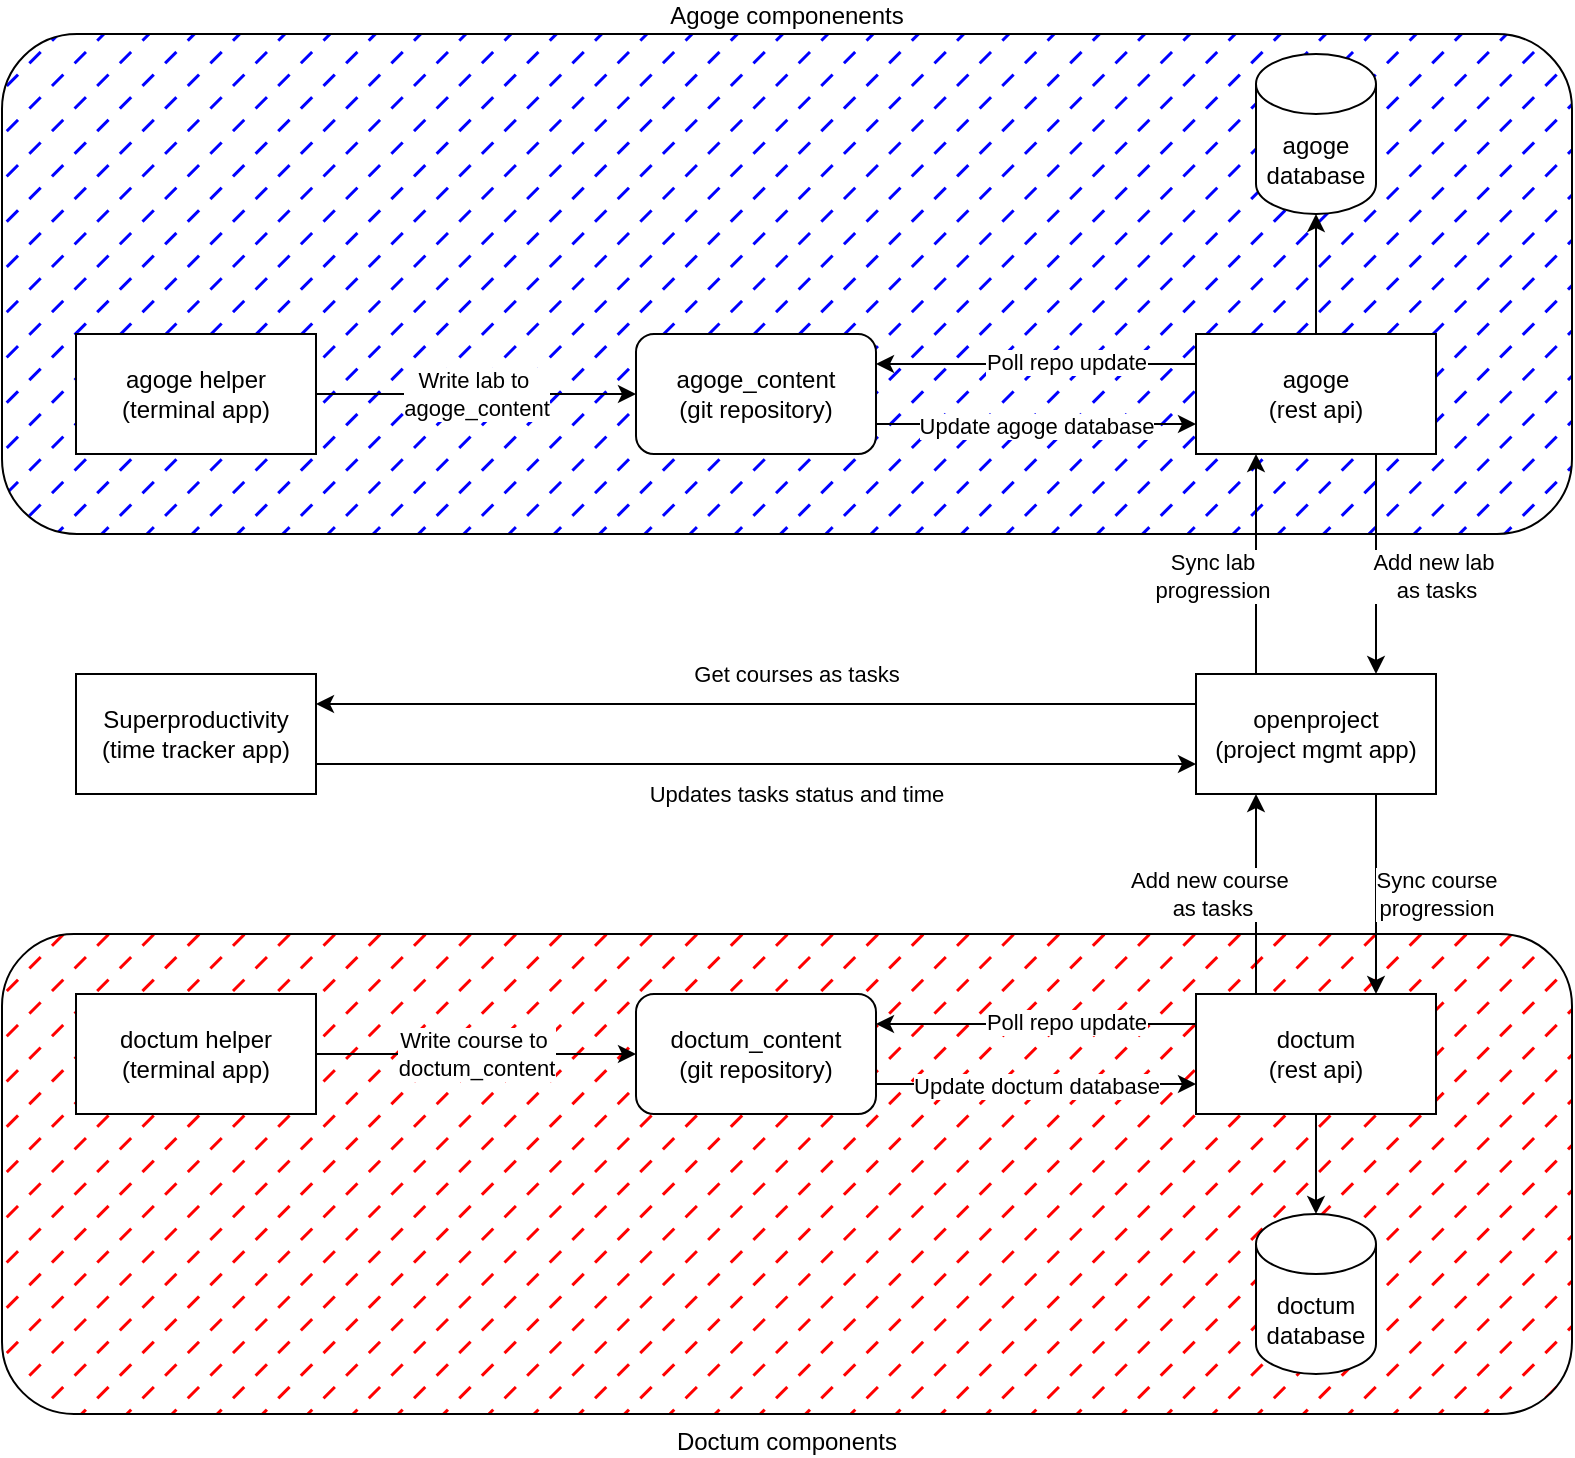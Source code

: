 <mxfile>
    <diagram id="BKm9MzX0DagpvL-ARP57" name="Page-1">
        <mxGraphModel dx="2064" dy="947" grid="1" gridSize="10" guides="1" tooltips="1" connect="1" arrows="1" fold="1" page="1" pageScale="1" pageWidth="850" pageHeight="1100" math="0" shadow="0">
            <root>
                <mxCell id="0"/>
                <mxCell id="1" parent="0"/>
                <mxCell id="53" value="Doctum components" style="rounded=1;whiteSpace=wrap;html=1;fillStyle=dashed;fillColor=#FF0000;labelPosition=center;verticalLabelPosition=bottom;align=center;verticalAlign=top;" vertex="1" parent="1">
                    <mxGeometry x="33" y="640" width="785" height="240" as="geometry"/>
                </mxCell>
                <mxCell id="52" value="Agoge componenents" style="rounded=1;whiteSpace=wrap;html=1;fillStyle=dashed;fillColor=#0000FF;labelPosition=center;verticalLabelPosition=top;align=center;verticalAlign=bottom;" vertex="1" parent="1">
                    <mxGeometry x="33" y="190" width="785" height="250" as="geometry"/>
                </mxCell>
                <mxCell id="6" style="edgeStyle=none;html=1;exitX=1;exitY=0.5;exitDx=0;exitDy=0;entryX=0;entryY=0.5;entryDx=0;entryDy=0;" parent="1" source="2" target="5" edge="1">
                    <mxGeometry relative="1" as="geometry"/>
                </mxCell>
                <mxCell id="14" value="Write course to&amp;nbsp;&lt;br&gt;doctum_content" style="edgeLabel;html=1;align=center;verticalAlign=middle;resizable=0;points=[];" parent="6" vertex="1" connectable="0">
                    <mxGeometry x="-0.25" relative="1" as="geometry">
                        <mxPoint x="20" as="offset"/>
                    </mxGeometry>
                </mxCell>
                <UserObject label="doctum helper&lt;br&gt;(terminal app)" link="https://github.com/Draed/doctum_helper?tab=readme-ov-file#doctum_helper-usage" id="2">
                    <mxCell style="rounded=0;whiteSpace=wrap;html=1;" parent="1" vertex="1">
                        <mxGeometry x="70" y="670" width="120" height="60" as="geometry"/>
                    </mxCell>
                </UserObject>
                <UserObject label="doctum_content&lt;br&gt;(git repository)" link="https://github.com/Draed/doctum_content" id="5">
                    <mxCell style="rounded=1;whiteSpace=wrap;html=1;" parent="1" vertex="1">
                        <mxGeometry x="350" y="670" width="120" height="60" as="geometry"/>
                    </mxCell>
                </UserObject>
                <mxCell id="8" style="edgeStyle=none;html=1;exitX=0;exitY=0.25;exitDx=0;exitDy=0;entryX=1;entryY=0.25;entryDx=0;entryDy=0;" parent="1" source="7" target="5" edge="1">
                    <mxGeometry relative="1" as="geometry"/>
                </mxCell>
                <mxCell id="9" value="Poll repo update" style="edgeLabel;html=1;align=center;verticalAlign=middle;resizable=0;points=[];" parent="8" vertex="1" connectable="0">
                    <mxGeometry x="-0.489" y="-1" relative="1" as="geometry">
                        <mxPoint x="-24" as="offset"/>
                    </mxGeometry>
                </mxCell>
                <mxCell id="13" style="edgeStyle=none;html=1;exitX=0.5;exitY=1;exitDx=0;exitDy=0;entryX=0.5;entryY=0;entryDx=0;entryDy=0;entryPerimeter=0;" parent="1" source="7" target="12" edge="1">
                    <mxGeometry relative="1" as="geometry"/>
                </mxCell>
                <mxCell id="26" style="edgeStyle=none;html=1;exitX=0.25;exitY=0;exitDx=0;exitDy=0;entryX=0.25;entryY=1;entryDx=0;entryDy=0;" parent="1" source="7" target="23" edge="1">
                    <mxGeometry relative="1" as="geometry"/>
                </mxCell>
                <mxCell id="29" value="Add new course&amp;nbsp;&lt;br&gt;as tasks" style="edgeLabel;html=1;align=center;verticalAlign=middle;resizable=0;points=[];" parent="26" vertex="1" connectable="0">
                    <mxGeometry x="0.32" y="1" relative="1" as="geometry">
                        <mxPoint x="-21" y="16" as="offset"/>
                    </mxGeometry>
                </mxCell>
                <mxCell id="7" value="doctum&lt;br&gt;(rest api)" style="whiteSpace=wrap;html=1;" parent="1" vertex="1">
                    <mxGeometry x="630" y="670" width="120" height="60" as="geometry"/>
                </mxCell>
                <mxCell id="12" value="doctum&lt;br&gt;database" style="shape=cylinder3;whiteSpace=wrap;html=1;boundedLbl=1;backgroundOutline=1;size=15;" parent="1" vertex="1">
                    <mxGeometry x="660" y="780" width="60" height="80" as="geometry"/>
                </mxCell>
                <mxCell id="16" value="" style="shape=image;imageAspect=0;aspect=fixed;verticalLabelPosition=bottom;verticalAlign=top;image=https://external-content.duckduckgo.com/iu/?u=https%3A%2F%2Fcdn2.iconfinder.com%2Fdata%2Ficons%2Fzoldo-minimal-user-interface-2%2F32%2Fterminal_cli_command-1024.png&amp;f=1&amp;nofb=1&amp;ipt=5913fc856d7a3a04aa0c4f97e1a97c2ba325b204fc5cf96c45d9a7339cd31c70&amp;ipo=images;" parent="1" vertex="1">
                    <mxGeometry x="50" y="710" width="40" height="40" as="geometry"/>
                </mxCell>
                <mxCell id="18" value="" style="shape=image;imageAspect=0;aspect=fixed;verticalLabelPosition=bottom;verticalAlign=top;image=https://external-content.duckduckgo.com/iu/?u=https%3A%2F%2Fpngimg.com%2Fuploads%2Fgithub%2Fgithub_PNG28.png&amp;f=1&amp;nofb=1&amp;ipt=02a58eb6af539f856f6dea94f2eb7cacbad773b952f706acc7da04669a67950b&amp;ipo=images;" parent="1" vertex="1">
                    <mxGeometry x="330" y="710" width="40" height="40" as="geometry"/>
                </mxCell>
                <mxCell id="19" value="" style="shape=image;imageAspect=0;aspect=fixed;verticalLabelPosition=bottom;verticalAlign=top;image=https://external-content.duckduckgo.com/iu/?u=https%3A%2F%2Fkrify.com%2Fwp-content%2Fuploads%2F2021%2F02%2Frest-api.png&amp;f=1&amp;nofb=1&amp;ipt=0eecdf9b0dd68a3afb8506616eba8026bd257063826cdf942defd4905ca9b235&amp;ipo=images;" parent="1" vertex="1">
                    <mxGeometry x="610" y="705" width="56.35" height="45" as="geometry"/>
                </mxCell>
                <mxCell id="10" style="edgeStyle=none;html=1;exitX=1;exitY=0.75;exitDx=0;exitDy=0;entryX=0;entryY=0.75;entryDx=0;entryDy=0;" parent="1" source="5" target="7" edge="1">
                    <mxGeometry relative="1" as="geometry"/>
                </mxCell>
                <mxCell id="11" value="Update doctum database" style="edgeLabel;html=1;align=center;verticalAlign=middle;resizable=0;points=[];" parent="10" vertex="1" connectable="0">
                    <mxGeometry x="0.25" y="-1" relative="1" as="geometry">
                        <mxPoint x="-20" as="offset"/>
                    </mxGeometry>
                </mxCell>
                <mxCell id="27" style="edgeStyle=none;html=1;exitX=0.75;exitY=1;exitDx=0;exitDy=0;entryX=0.75;entryY=0;entryDx=0;entryDy=0;" parent="1" source="23" target="7" edge="1">
                    <mxGeometry relative="1" as="geometry"/>
                </mxCell>
                <mxCell id="28" value="Sync course &lt;br&gt;progression" style="edgeLabel;html=1;align=center;verticalAlign=middle;resizable=0;points=[];" parent="27" vertex="1" connectable="0">
                    <mxGeometry x="0.22" y="4" relative="1" as="geometry">
                        <mxPoint x="26" y="-11" as="offset"/>
                    </mxGeometry>
                </mxCell>
                <mxCell id="30" style="edgeStyle=none;html=1;exitX=0;exitY=0.25;exitDx=0;exitDy=0;entryX=1;entryY=0.25;entryDx=0;entryDy=0;" parent="1" source="23" target="24" edge="1">
                    <mxGeometry relative="1" as="geometry"/>
                </mxCell>
                <mxCell id="32" value="Get courses as tasks" style="edgeLabel;html=1;align=center;verticalAlign=middle;resizable=0;points=[];" parent="30" vertex="1" connectable="0">
                    <mxGeometry x="-0.227" y="1" relative="1" as="geometry">
                        <mxPoint x="-30" y="-16" as="offset"/>
                    </mxGeometry>
                </mxCell>
                <mxCell id="23" value="openproject&lt;br&gt;(project mgmt app)" style="rounded=0;whiteSpace=wrap;html=1;" parent="1" vertex="1">
                    <mxGeometry x="630" y="510" width="120" height="60" as="geometry"/>
                </mxCell>
                <mxCell id="31" style="edgeStyle=none;html=1;exitX=1;exitY=0.75;exitDx=0;exitDy=0;entryX=0;entryY=0.75;entryDx=0;entryDy=0;" parent="1" source="24" target="23" edge="1">
                    <mxGeometry relative="1" as="geometry"/>
                </mxCell>
                <mxCell id="33" value="Updates tasks status and time" style="edgeLabel;html=1;align=center;verticalAlign=middle;resizable=0;points=[];" parent="31" vertex="1" connectable="0">
                    <mxGeometry x="0.218" y="-2" relative="1" as="geometry">
                        <mxPoint x="-28" y="13" as="offset"/>
                    </mxGeometry>
                </mxCell>
                <mxCell id="24" value="Superproductivity&lt;br&gt;(time tracker app)" style="rounded=0;whiteSpace=wrap;html=1;" parent="1" vertex="1">
                    <mxGeometry x="70" y="510" width="120" height="60" as="geometry"/>
                </mxCell>
                <mxCell id="34" style="edgeStyle=none;html=1;exitX=1;exitY=0.5;exitDx=0;exitDy=0;entryX=0;entryY=0.5;entryDx=0;entryDy=0;" edge="1" parent="1" source="36" target="37">
                    <mxGeometry relative="1" as="geometry"/>
                </mxCell>
                <mxCell id="35" value="Write lab to&amp;nbsp;&lt;br&gt;agoge_content" style="edgeLabel;html=1;align=center;verticalAlign=middle;resizable=0;points=[];" vertex="1" connectable="0" parent="34">
                    <mxGeometry x="-0.25" relative="1" as="geometry">
                        <mxPoint x="20" as="offset"/>
                    </mxGeometry>
                </mxCell>
                <UserObject label="agoge helper&lt;br&gt;(terminal app)" link="https://github.com/Draed/doctum_helper?tab=readme-ov-file#doctum_helper-usage" id="36">
                    <mxCell style="rounded=0;whiteSpace=wrap;html=1;" vertex="1" parent="1">
                        <mxGeometry x="70" y="340" width="120" height="60" as="geometry"/>
                    </mxCell>
                </UserObject>
                <UserObject label="agoge_content&lt;br&gt;(git repository)" link="https://github.com/Draed/doctum_content" id="37">
                    <mxCell style="rounded=1;whiteSpace=wrap;html=1;" vertex="1" parent="1">
                        <mxGeometry x="350" y="340" width="120" height="60" as="geometry"/>
                    </mxCell>
                </UserObject>
                <mxCell id="38" style="edgeStyle=none;html=1;exitX=0;exitY=0.25;exitDx=0;exitDy=0;entryX=1;entryY=0.25;entryDx=0;entryDy=0;" edge="1" parent="1" source="40" target="37">
                    <mxGeometry relative="1" as="geometry"/>
                </mxCell>
                <mxCell id="39" value="Poll repo update" style="edgeLabel;html=1;align=center;verticalAlign=middle;resizable=0;points=[];" vertex="1" connectable="0" parent="38">
                    <mxGeometry x="-0.489" y="-1" relative="1" as="geometry">
                        <mxPoint x="-24" as="offset"/>
                    </mxGeometry>
                </mxCell>
                <mxCell id="47" style="edgeStyle=none;html=1;exitX=0.5;exitY=0;exitDx=0;exitDy=0;entryX=0.5;entryY=1;entryDx=0;entryDy=0;entryPerimeter=0;" edge="1" parent="1" source="40" target="46">
                    <mxGeometry relative="1" as="geometry"/>
                </mxCell>
                <mxCell id="48" style="edgeStyle=none;html=1;exitX=0.75;exitY=1;exitDx=0;exitDy=0;entryX=0.75;entryY=0;entryDx=0;entryDy=0;" edge="1" parent="1" source="40" target="23">
                    <mxGeometry relative="1" as="geometry"/>
                </mxCell>
                <mxCell id="50" value="Add new lab&amp;nbsp;&lt;br&gt;as tasks" style="edgeLabel;html=1;align=center;verticalAlign=middle;resizable=0;points=[];" vertex="1" connectable="0" parent="48">
                    <mxGeometry x="-0.32" y="1" relative="1" as="geometry">
                        <mxPoint x="29" y="23" as="offset"/>
                    </mxGeometry>
                </mxCell>
                <mxCell id="40" value="agoge&lt;br&gt;(rest api)" style="whiteSpace=wrap;html=1;" vertex="1" parent="1">
                    <mxGeometry x="630" y="340" width="120" height="60" as="geometry"/>
                </mxCell>
                <mxCell id="41" value="" style="shape=image;imageAspect=0;aspect=fixed;verticalLabelPosition=bottom;verticalAlign=top;image=https://external-content.duckduckgo.com/iu/?u=https%3A%2F%2Fcdn2.iconfinder.com%2Fdata%2Ficons%2Fzoldo-minimal-user-interface-2%2F32%2Fterminal_cli_command-1024.png&amp;f=1&amp;nofb=1&amp;ipt=5913fc856d7a3a04aa0c4f97e1a97c2ba325b204fc5cf96c45d9a7339cd31c70&amp;ipo=images;" vertex="1" parent="1">
                    <mxGeometry x="50" y="380" width="40" height="40" as="geometry"/>
                </mxCell>
                <mxCell id="42" value="" style="shape=image;imageAspect=0;aspect=fixed;verticalLabelPosition=bottom;verticalAlign=top;image=https://external-content.duckduckgo.com/iu/?u=https%3A%2F%2Fpngimg.com%2Fuploads%2Fgithub%2Fgithub_PNG28.png&amp;f=1&amp;nofb=1&amp;ipt=02a58eb6af539f856f6dea94f2eb7cacbad773b952f706acc7da04669a67950b&amp;ipo=images;" vertex="1" parent="1">
                    <mxGeometry x="330" y="380" width="40" height="40" as="geometry"/>
                </mxCell>
                <mxCell id="43" value="" style="shape=image;imageAspect=0;aspect=fixed;verticalLabelPosition=bottom;verticalAlign=top;image=https://external-content.duckduckgo.com/iu/?u=https%3A%2F%2Fkrify.com%2Fwp-content%2Fuploads%2F2021%2F02%2Frest-api.png&amp;f=1&amp;nofb=1&amp;ipt=0eecdf9b0dd68a3afb8506616eba8026bd257063826cdf942defd4905ca9b235&amp;ipo=images;" vertex="1" parent="1">
                    <mxGeometry x="610" y="375" width="56.35" height="45" as="geometry"/>
                </mxCell>
                <mxCell id="44" style="edgeStyle=none;html=1;exitX=1;exitY=0.75;exitDx=0;exitDy=0;entryX=0;entryY=0.75;entryDx=0;entryDy=0;" edge="1" parent="1" source="37" target="40">
                    <mxGeometry relative="1" as="geometry"/>
                </mxCell>
                <mxCell id="45" value="Update agoge&amp;nbsp;database" style="edgeLabel;html=1;align=center;verticalAlign=middle;resizable=0;points=[];" vertex="1" connectable="0" parent="44">
                    <mxGeometry x="0.25" y="-1" relative="1" as="geometry">
                        <mxPoint x="-20" as="offset"/>
                    </mxGeometry>
                </mxCell>
                <mxCell id="46" value="agoge&lt;br&gt;database" style="shape=cylinder3;whiteSpace=wrap;html=1;boundedLbl=1;backgroundOutline=1;size=15;" vertex="1" parent="1">
                    <mxGeometry x="660" y="200" width="60" height="80" as="geometry"/>
                </mxCell>
                <mxCell id="49" style="edgeStyle=none;html=1;exitX=0.25;exitY=0;exitDx=0;exitDy=0;entryX=0.25;entryY=1;entryDx=0;entryDy=0;" edge="1" parent="1" source="23" target="40">
                    <mxGeometry relative="1" as="geometry">
                        <mxPoint x="670" y="430" as="targetPoint"/>
                    </mxGeometry>
                </mxCell>
                <mxCell id="51" value="Sync lab&lt;br&gt;progression" style="edgeLabel;html=1;align=center;verticalAlign=middle;resizable=0;points=[];" vertex="1" connectable="0" parent="49">
                    <mxGeometry x="-0.132" y="-1" relative="1" as="geometry">
                        <mxPoint x="-23" y="-2" as="offset"/>
                    </mxGeometry>
                </mxCell>
            </root>
        </mxGraphModel>
    </diagram>
</mxfile>